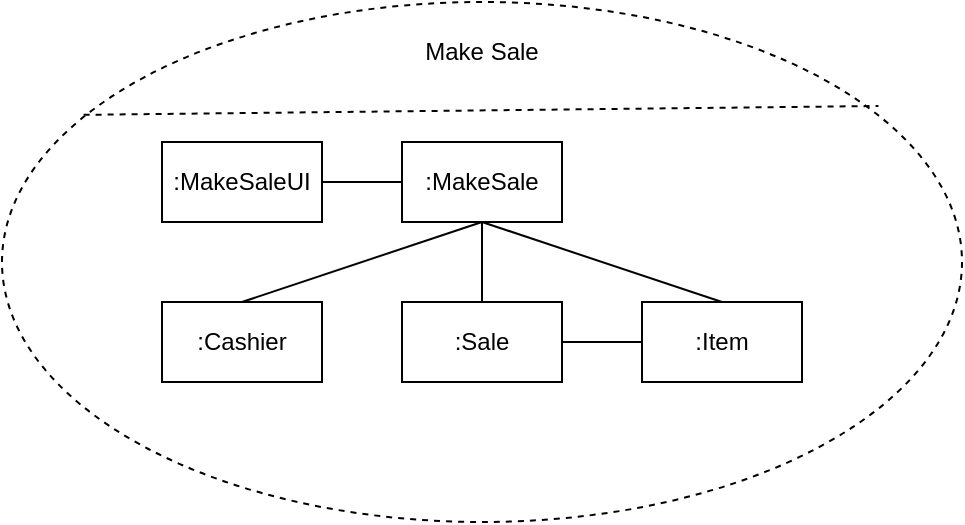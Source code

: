 <mxfile version="15.5.5" type="device"><diagram id="rmq3f7xPw1EJXnl9dnqk" name="Page-1"><mxGraphModel dx="813" dy="403" grid="1" gridSize="10" guides="1" tooltips="1" connect="1" arrows="1" fold="1" page="1" pageScale="1" pageWidth="850" pageHeight="1100" math="0" shadow="0"><root><mxCell id="0"/><mxCell id="1" parent="0"/><mxCell id="A5hrasnGnS4G3BRLcml7-1" value="" style="ellipse;whiteSpace=wrap;html=1;gradientColor=#ffffff;fillColor=none;dashed=1;" vertex="1" parent="1"><mxGeometry x="100" y="190" width="480" height="260" as="geometry"/></mxCell><mxCell id="A5hrasnGnS4G3BRLcml7-2" value="" style="endArrow=none;dashed=1;html=1;rounded=0;exitX=0.085;exitY=0.217;exitDx=0;exitDy=0;exitPerimeter=0;entryX=0.913;entryY=0.2;entryDx=0;entryDy=0;entryPerimeter=0;" edge="1" parent="1" source="A5hrasnGnS4G3BRLcml7-1" target="A5hrasnGnS4G3BRLcml7-1"><mxGeometry width="50" height="50" relative="1" as="geometry"><mxPoint x="320" y="410" as="sourcePoint"/><mxPoint x="370" y="360" as="targetPoint"/></mxGeometry></mxCell><mxCell id="A5hrasnGnS4G3BRLcml7-3" value="Make Sale" style="text;html=1;strokeColor=none;fillColor=none;align=center;verticalAlign=middle;whiteSpace=wrap;rounded=0;dashed=1;" vertex="1" parent="1"><mxGeometry x="310" y="200" width="60" height="30" as="geometry"/></mxCell><mxCell id="A5hrasnGnS4G3BRLcml7-4" value=":Cashier" style="rounded=0;whiteSpace=wrap;html=1;fillColor=none;gradientColor=#ffffff;" vertex="1" parent="1"><mxGeometry x="180" y="340" width="80" height="40" as="geometry"/></mxCell><mxCell id="A5hrasnGnS4G3BRLcml7-5" value=":MakeSaleUI" style="rounded=0;whiteSpace=wrap;html=1;fillColor=none;gradientColor=#ffffff;" vertex="1" parent="1"><mxGeometry x="180" y="260" width="80" height="40" as="geometry"/></mxCell><mxCell id="A5hrasnGnS4G3BRLcml7-6" value=":MakeSale" style="rounded=0;whiteSpace=wrap;html=1;fillColor=none;gradientColor=#ffffff;" vertex="1" parent="1"><mxGeometry x="300" y="260" width="80" height="40" as="geometry"/></mxCell><mxCell id="A5hrasnGnS4G3BRLcml7-7" value=":Item" style="rounded=0;whiteSpace=wrap;html=1;fillColor=none;gradientColor=#ffffff;" vertex="1" parent="1"><mxGeometry x="420" y="340" width="80" height="40" as="geometry"/></mxCell><mxCell id="A5hrasnGnS4G3BRLcml7-11" value=":Sale" style="rounded=0;whiteSpace=wrap;html=1;fillColor=none;gradientColor=#ffffff;" vertex="1" parent="1"><mxGeometry x="300" y="340" width="80" height="40" as="geometry"/></mxCell><mxCell id="A5hrasnGnS4G3BRLcml7-12" value="" style="endArrow=none;html=1;rounded=0;exitX=1;exitY=0.5;exitDx=0;exitDy=0;entryX=0;entryY=0.5;entryDx=0;entryDy=0;" edge="1" parent="1" source="A5hrasnGnS4G3BRLcml7-5" target="A5hrasnGnS4G3BRLcml7-6"><mxGeometry width="50" height="50" relative="1" as="geometry"><mxPoint x="320" y="410" as="sourcePoint"/><mxPoint x="370" y="360" as="targetPoint"/></mxGeometry></mxCell><mxCell id="A5hrasnGnS4G3BRLcml7-13" value="" style="endArrow=none;html=1;rounded=0;exitX=0.5;exitY=0;exitDx=0;exitDy=0;entryX=0.5;entryY=1;entryDx=0;entryDy=0;" edge="1" parent="1" source="A5hrasnGnS4G3BRLcml7-11" target="A5hrasnGnS4G3BRLcml7-6"><mxGeometry width="50" height="50" relative="1" as="geometry"><mxPoint x="270" y="290" as="sourcePoint"/><mxPoint x="310" y="290" as="targetPoint"/></mxGeometry></mxCell><mxCell id="A5hrasnGnS4G3BRLcml7-18" value="" style="endArrow=none;html=1;rounded=0;exitX=0.5;exitY=0;exitDx=0;exitDy=0;entryX=0.5;entryY=1;entryDx=0;entryDy=0;" edge="1" parent="1" source="A5hrasnGnS4G3BRLcml7-4" target="A5hrasnGnS4G3BRLcml7-6"><mxGeometry width="50" height="50" relative="1" as="geometry"><mxPoint x="330" y="410" as="sourcePoint"/><mxPoint x="380" y="360" as="targetPoint"/></mxGeometry></mxCell><mxCell id="A5hrasnGnS4G3BRLcml7-19" value="" style="endArrow=none;html=1;rounded=0;exitX=1;exitY=0.5;exitDx=0;exitDy=0;entryX=0;entryY=0.5;entryDx=0;entryDy=0;" edge="1" parent="1" source="A5hrasnGnS4G3BRLcml7-11" target="A5hrasnGnS4G3BRLcml7-7"><mxGeometry width="50" height="50" relative="1" as="geometry"><mxPoint x="460" y="310" as="sourcePoint"/><mxPoint x="490" y="360" as="targetPoint"/></mxGeometry></mxCell><mxCell id="A5hrasnGnS4G3BRLcml7-20" value="" style="endArrow=none;html=1;rounded=0;exitX=0.5;exitY=1;exitDx=0;exitDy=0;entryX=0.5;entryY=0;entryDx=0;entryDy=0;" edge="1" parent="1" source="A5hrasnGnS4G3BRLcml7-6" target="A5hrasnGnS4G3BRLcml7-7"><mxGeometry width="50" height="50" relative="1" as="geometry"><mxPoint x="230" y="350" as="sourcePoint"/><mxPoint x="350" y="310" as="targetPoint"/></mxGeometry></mxCell></root></mxGraphModel></diagram></mxfile>